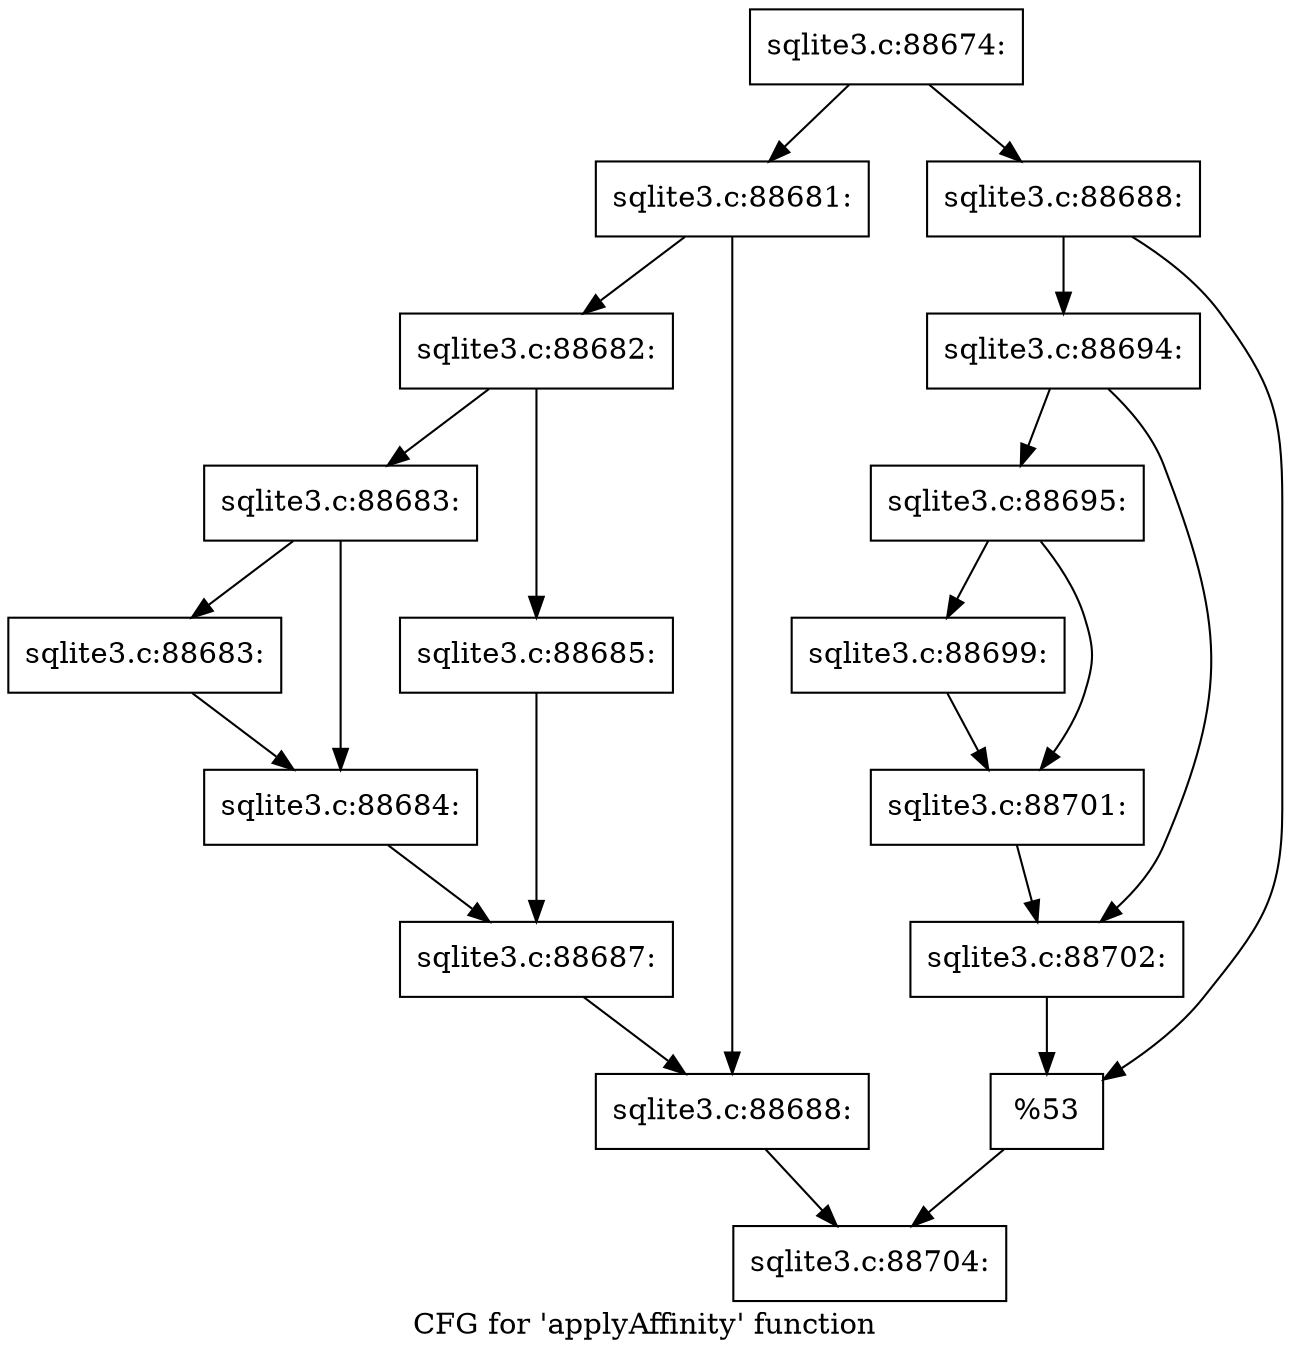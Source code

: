 digraph "CFG for 'applyAffinity' function" {
	label="CFG for 'applyAffinity' function";

	Node0x55c0f7ed3f60 [shape=record,label="{sqlite3.c:88674:}"];
	Node0x55c0f7ed3f60 -> Node0x55c0f7eda420;
	Node0x55c0f7ed3f60 -> Node0x55c0f7eda4c0;
	Node0x55c0f7eda420 [shape=record,label="{sqlite3.c:88681:}"];
	Node0x55c0f7eda420 -> Node0x55c0f7eda7f0;
	Node0x55c0f7eda420 -> Node0x55c0f7eda840;
	Node0x55c0f7eda7f0 [shape=record,label="{sqlite3.c:88682:}"];
	Node0x55c0f7eda7f0 -> Node0x55c0f7edaed0;
	Node0x55c0f7eda7f0 -> Node0x55c0f7edaf70;
	Node0x55c0f7edaed0 [shape=record,label="{sqlite3.c:88683:}"];
	Node0x55c0f7edaed0 -> Node0x55c0f7edb600;
	Node0x55c0f7edaed0 -> Node0x55c0f7edb650;
	Node0x55c0f7edb600 [shape=record,label="{sqlite3.c:88683:}"];
	Node0x55c0f7edb600 -> Node0x55c0f7edb650;
	Node0x55c0f7edb650 [shape=record,label="{sqlite3.c:88684:}"];
	Node0x55c0f7edb650 -> Node0x55c0f7edaf20;
	Node0x55c0f7edaf70 [shape=record,label="{sqlite3.c:88685:}"];
	Node0x55c0f7edaf70 -> Node0x55c0f7edaf20;
	Node0x55c0f7edaf20 [shape=record,label="{sqlite3.c:88687:}"];
	Node0x55c0f7edaf20 -> Node0x55c0f7eda840;
	Node0x55c0f7eda840 [shape=record,label="{sqlite3.c:88688:}"];
	Node0x55c0f7eda840 -> Node0x55c0f7eda470;
	Node0x55c0f7eda4c0 [shape=record,label="{sqlite3.c:88688:}"];
	Node0x55c0f7eda4c0 -> Node0x55c0f54450f0;
	Node0x55c0f7eda4c0 -> Node0x55c0f7edc540;
	Node0x55c0f54450f0 [shape=record,label="{sqlite3.c:88694:}"];
	Node0x55c0f54450f0 -> Node0x55c0f7edcb40;
	Node0x55c0f54450f0 -> Node0x55c0f7edcb90;
	Node0x55c0f7edcb40 [shape=record,label="{sqlite3.c:88695:}"];
	Node0x55c0f7edcb40 -> Node0x55c0f7edd0d0;
	Node0x55c0f7edcb40 -> Node0x55c0f7edd120;
	Node0x55c0f7edd0d0 [shape=record,label="{sqlite3.c:88699:}"];
	Node0x55c0f7edd0d0 -> Node0x55c0f7edd120;
	Node0x55c0f7edd120 [shape=record,label="{sqlite3.c:88701:}"];
	Node0x55c0f7edd120 -> Node0x55c0f7edcb90;
	Node0x55c0f7edcb90 [shape=record,label="{sqlite3.c:88702:}"];
	Node0x55c0f7edcb90 -> Node0x55c0f7edc540;
	Node0x55c0f7edc540 [shape=record,label="{%53}"];
	Node0x55c0f7edc540 -> Node0x55c0f7eda470;
	Node0x55c0f7eda470 [shape=record,label="{sqlite3.c:88704:}"];
}
